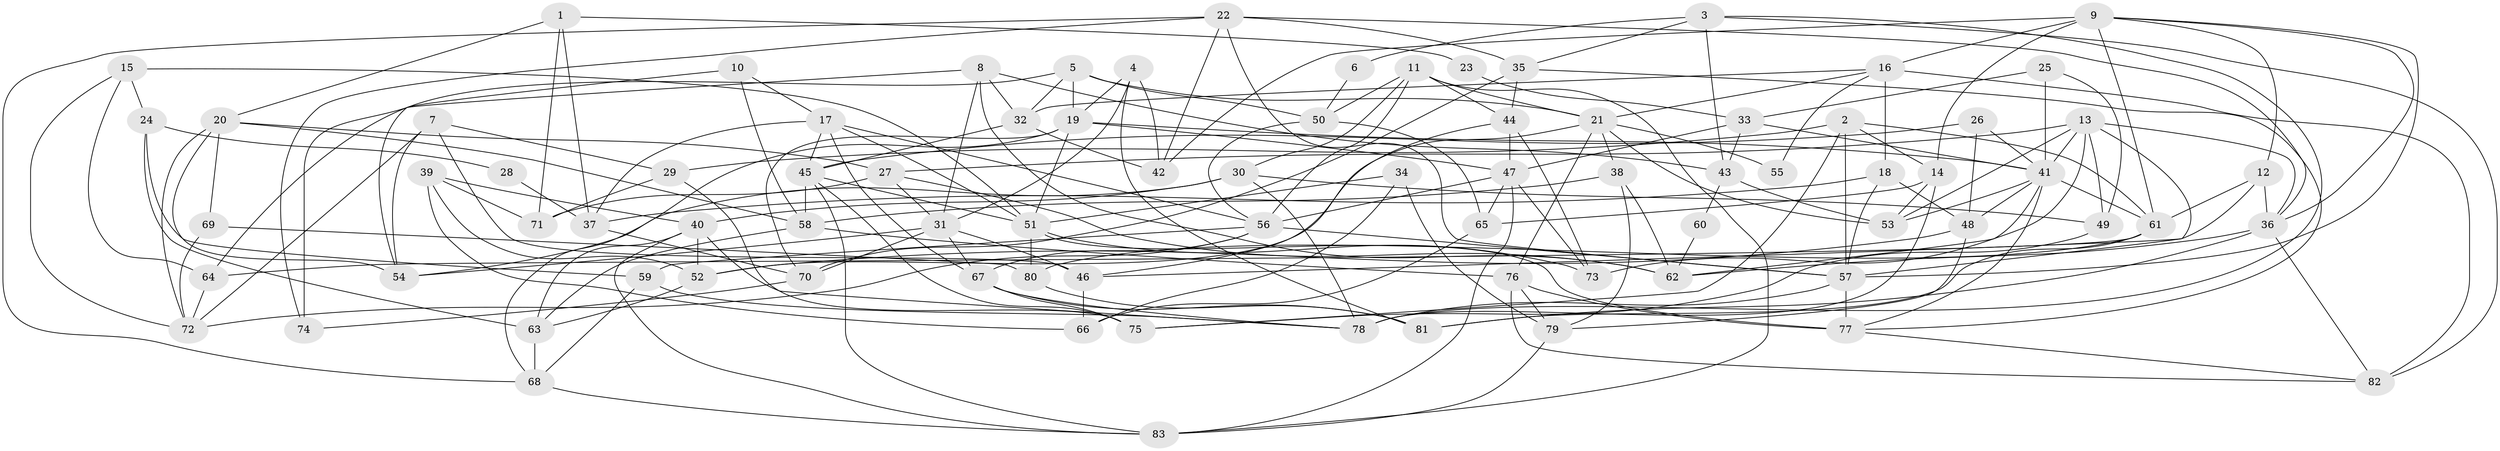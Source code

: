// original degree distribution, {3: 0.24087591240875914, 2: 0.11678832116788321, 4: 0.31386861313868614, 5: 0.21897810218978103, 6: 0.08029197080291971, 7: 0.021897810218978103, 8: 0.0072992700729927005}
// Generated by graph-tools (version 1.1) at 2025/37/03/04/25 23:37:08]
// undirected, 83 vertices, 208 edges
graph export_dot {
  node [color=gray90,style=filled];
  1;
  2;
  3;
  4;
  5;
  6;
  7;
  8;
  9;
  10;
  11;
  12;
  13;
  14;
  15;
  16;
  17;
  18;
  19;
  20;
  21;
  22;
  23;
  24;
  25;
  26;
  27;
  28;
  29;
  30;
  31;
  32;
  33;
  34;
  35;
  36;
  37;
  38;
  39;
  40;
  41;
  42;
  43;
  44;
  45;
  46;
  47;
  48;
  49;
  50;
  51;
  52;
  53;
  54;
  55;
  56;
  57;
  58;
  59;
  60;
  61;
  62;
  63;
  64;
  65;
  66;
  67;
  68;
  69;
  70;
  71;
  72;
  73;
  74;
  75;
  76;
  77;
  78;
  79;
  80;
  81;
  82;
  83;
  1 -- 20 [weight=1.0];
  1 -- 23 [weight=1.0];
  1 -- 37 [weight=1.0];
  1 -- 71 [weight=1.0];
  2 -- 14 [weight=1.0];
  2 -- 29 [weight=1.0];
  2 -- 57 [weight=1.0];
  2 -- 61 [weight=1.0];
  2 -- 75 [weight=1.0];
  3 -- 6 [weight=1.0];
  3 -- 35 [weight=1.0];
  3 -- 43 [weight=1.0];
  3 -- 78 [weight=1.0];
  3 -- 82 [weight=1.0];
  4 -- 19 [weight=1.0];
  4 -- 31 [weight=1.0];
  4 -- 42 [weight=1.0];
  4 -- 81 [weight=1.0];
  5 -- 19 [weight=1.0];
  5 -- 21 [weight=1.0];
  5 -- 32 [weight=1.0];
  5 -- 50 [weight=1.0];
  5 -- 64 [weight=1.0];
  6 -- 50 [weight=1.0];
  7 -- 29 [weight=1.0];
  7 -- 46 [weight=1.0];
  7 -- 54 [weight=1.0];
  7 -- 72 [weight=1.0];
  8 -- 31 [weight=1.0];
  8 -- 32 [weight=1.0];
  8 -- 43 [weight=1.0];
  8 -- 62 [weight=1.0];
  8 -- 74 [weight=1.0];
  9 -- 12 [weight=1.0];
  9 -- 14 [weight=1.0];
  9 -- 16 [weight=2.0];
  9 -- 36 [weight=1.0];
  9 -- 42 [weight=1.0];
  9 -- 57 [weight=1.0];
  9 -- 61 [weight=1.0];
  10 -- 17 [weight=1.0];
  10 -- 54 [weight=1.0];
  10 -- 58 [weight=1.0];
  11 -- 21 [weight=1.0];
  11 -- 30 [weight=1.0];
  11 -- 44 [weight=1.0];
  11 -- 50 [weight=1.0];
  11 -- 56 [weight=1.0];
  11 -- 83 [weight=1.0];
  12 -- 36 [weight=1.0];
  12 -- 46 [weight=1.0];
  12 -- 61 [weight=1.0];
  13 -- 27 [weight=1.0];
  13 -- 36 [weight=1.0];
  13 -- 41 [weight=1.0];
  13 -- 49 [weight=1.0];
  13 -- 53 [weight=1.0];
  13 -- 57 [weight=1.0];
  13 -- 73 [weight=1.0];
  14 -- 53 [weight=1.0];
  14 -- 65 [weight=1.0];
  14 -- 78 [weight=1.0];
  15 -- 24 [weight=1.0];
  15 -- 51 [weight=1.0];
  15 -- 64 [weight=1.0];
  15 -- 72 [weight=1.0];
  16 -- 18 [weight=1.0];
  16 -- 21 [weight=1.0];
  16 -- 32 [weight=1.0];
  16 -- 55 [weight=1.0];
  16 -- 82 [weight=1.0];
  17 -- 37 [weight=1.0];
  17 -- 45 [weight=1.0];
  17 -- 51 [weight=1.0];
  17 -- 56 [weight=1.0];
  17 -- 67 [weight=1.0];
  18 -- 37 [weight=1.0];
  18 -- 48 [weight=1.0];
  18 -- 57 [weight=1.0];
  19 -- 41 [weight=1.0];
  19 -- 47 [weight=2.0];
  19 -- 51 [weight=1.0];
  19 -- 68 [weight=1.0];
  19 -- 70 [weight=1.0];
  20 -- 27 [weight=1.0];
  20 -- 54 [weight=1.0];
  20 -- 58 [weight=1.0];
  20 -- 69 [weight=1.0];
  20 -- 72 [weight=1.0];
  21 -- 38 [weight=1.0];
  21 -- 52 [weight=1.0];
  21 -- 53 [weight=1.0];
  21 -- 55 [weight=1.0];
  21 -- 76 [weight=1.0];
  22 -- 35 [weight=1.0];
  22 -- 36 [weight=1.0];
  22 -- 42 [weight=1.0];
  22 -- 57 [weight=1.0];
  22 -- 68 [weight=1.0];
  22 -- 74 [weight=1.0];
  23 -- 33 [weight=1.0];
  24 -- 28 [weight=1.0];
  24 -- 59 [weight=1.0];
  24 -- 63 [weight=1.0];
  25 -- 33 [weight=1.0];
  25 -- 41 [weight=1.0];
  25 -- 49 [weight=1.0];
  26 -- 41 [weight=1.0];
  26 -- 45 [weight=1.0];
  26 -- 48 [weight=1.0];
  27 -- 31 [weight=2.0];
  27 -- 62 [weight=2.0];
  27 -- 71 [weight=2.0];
  28 -- 37 [weight=1.0];
  29 -- 71 [weight=1.0];
  29 -- 75 [weight=1.0];
  30 -- 40 [weight=1.0];
  30 -- 49 [weight=1.0];
  30 -- 54 [weight=1.0];
  30 -- 78 [weight=1.0];
  31 -- 46 [weight=1.0];
  31 -- 54 [weight=1.0];
  31 -- 67 [weight=1.0];
  31 -- 70 [weight=1.0];
  32 -- 42 [weight=1.0];
  32 -- 45 [weight=1.0];
  33 -- 41 [weight=1.0];
  33 -- 43 [weight=1.0];
  33 -- 47 [weight=1.0];
  34 -- 51 [weight=1.0];
  34 -- 66 [weight=1.0];
  34 -- 79 [weight=1.0];
  35 -- 44 [weight=1.0];
  35 -- 70 [weight=1.0];
  35 -- 77 [weight=1.0];
  36 -- 62 [weight=1.0];
  36 -- 81 [weight=2.0];
  36 -- 82 [weight=1.0];
  37 -- 70 [weight=1.0];
  38 -- 58 [weight=1.0];
  38 -- 62 [weight=1.0];
  38 -- 79 [weight=1.0];
  39 -- 40 [weight=1.0];
  39 -- 52 [weight=1.0];
  39 -- 66 [weight=1.0];
  39 -- 71 [weight=2.0];
  40 -- 52 [weight=1.0];
  40 -- 63 [weight=1.0];
  40 -- 78 [weight=1.0];
  40 -- 83 [weight=1.0];
  41 -- 48 [weight=1.0];
  41 -- 53 [weight=1.0];
  41 -- 61 [weight=1.0];
  41 -- 62 [weight=1.0];
  41 -- 77 [weight=1.0];
  43 -- 53 [weight=1.0];
  43 -- 60 [weight=1.0];
  44 -- 46 [weight=1.0];
  44 -- 47 [weight=1.0];
  44 -- 73 [weight=1.0];
  45 -- 51 [weight=1.0];
  45 -- 58 [weight=1.0];
  45 -- 75 [weight=1.0];
  45 -- 83 [weight=1.0];
  46 -- 66 [weight=1.0];
  47 -- 56 [weight=1.0];
  47 -- 65 [weight=1.0];
  47 -- 73 [weight=2.0];
  47 -- 83 [weight=1.0];
  48 -- 52 [weight=1.0];
  48 -- 79 [weight=1.0];
  49 -- 75 [weight=1.0];
  50 -- 56 [weight=1.0];
  50 -- 65 [weight=1.0];
  51 -- 73 [weight=1.0];
  51 -- 77 [weight=1.0];
  51 -- 80 [weight=2.0];
  52 -- 63 [weight=1.0];
  56 -- 57 [weight=1.0];
  56 -- 59 [weight=1.0];
  56 -- 67 [weight=1.0];
  56 -- 72 [weight=1.0];
  57 -- 77 [weight=2.0];
  57 -- 78 [weight=1.0];
  58 -- 63 [weight=1.0];
  58 -- 76 [weight=1.0];
  59 -- 68 [weight=1.0];
  59 -- 78 [weight=1.0];
  60 -- 62 [weight=1.0];
  61 -- 64 [weight=1.0];
  61 -- 80 [weight=1.0];
  61 -- 81 [weight=1.0];
  63 -- 68 [weight=2.0];
  64 -- 72 [weight=1.0];
  65 -- 66 [weight=1.0];
  67 -- 75 [weight=1.0];
  67 -- 78 [weight=1.0];
  67 -- 81 [weight=1.0];
  68 -- 83 [weight=1.0];
  69 -- 72 [weight=1.0];
  69 -- 80 [weight=2.0];
  70 -- 74 [weight=1.0];
  76 -- 77 [weight=1.0];
  76 -- 79 [weight=1.0];
  76 -- 82 [weight=1.0];
  77 -- 82 [weight=1.0];
  79 -- 83 [weight=1.0];
  80 -- 81 [weight=1.0];
}
